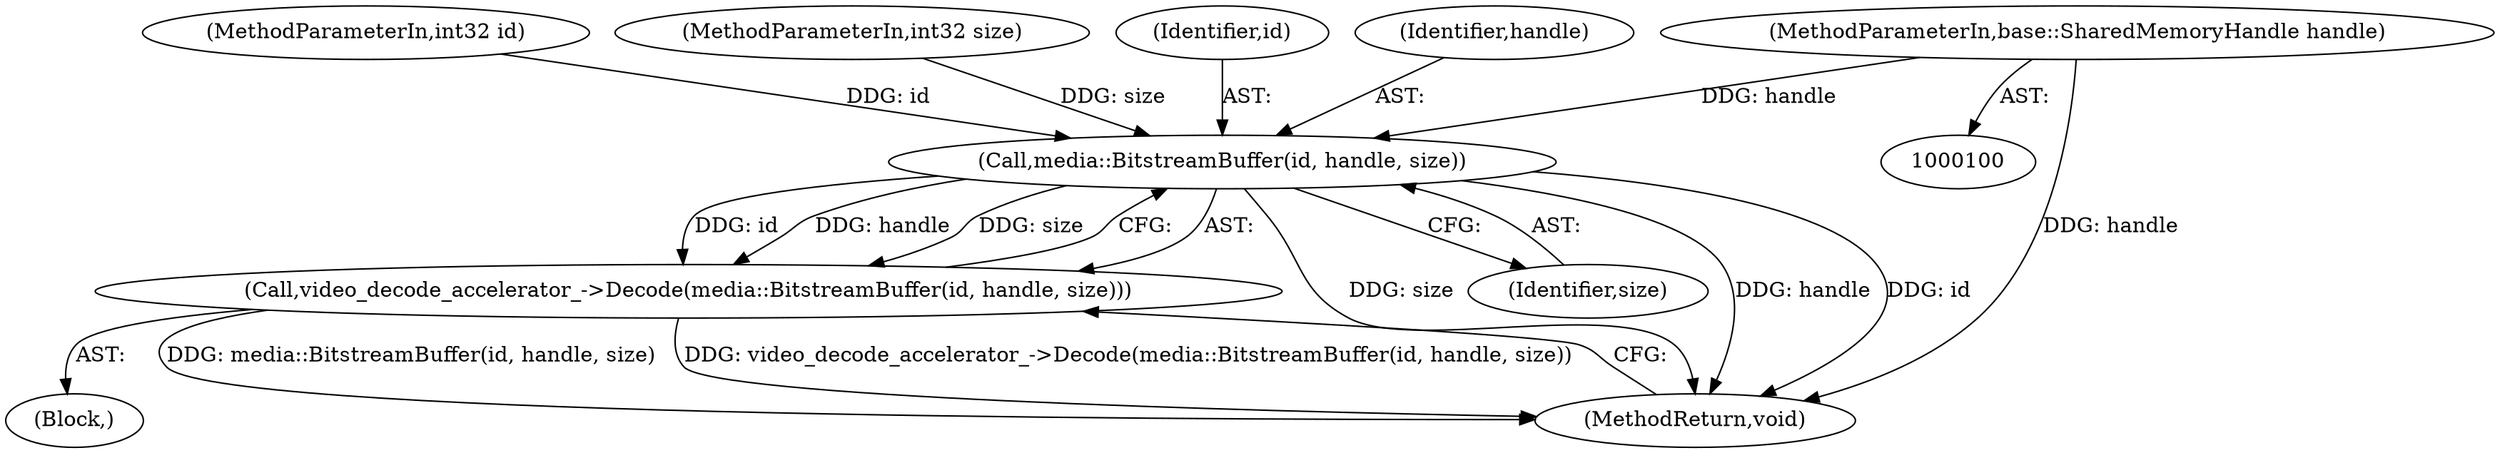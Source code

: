 digraph "1_Chrome_0ab5fab4939150bd0f30ada8a4bf6eb0f69d66c1_1@del" {
"1000101" [label="(MethodParameterIn,base::SharedMemoryHandle handle)"];
"1000108" [label="(Call,media::BitstreamBuffer(id, handle, size))"];
"1000107" [label="(Call,video_decode_accelerator_->Decode(media::BitstreamBuffer(id, handle, size)))"];
"1000102" [label="(MethodParameterIn,int32 id)"];
"1000111" [label="(Identifier,size)"];
"1000107" [label="(Call,video_decode_accelerator_->Decode(media::BitstreamBuffer(id, handle, size)))"];
"1000103" [label="(MethodParameterIn,int32 size)"];
"1000108" [label="(Call,media::BitstreamBuffer(id, handle, size))"];
"1000104" [label="(Block,)"];
"1000109" [label="(Identifier,id)"];
"1000112" [label="(MethodReturn,void)"];
"1000110" [label="(Identifier,handle)"];
"1000101" [label="(MethodParameterIn,base::SharedMemoryHandle handle)"];
"1000101" -> "1000100"  [label="AST: "];
"1000101" -> "1000112"  [label="DDG: handle"];
"1000101" -> "1000108"  [label="DDG: handle"];
"1000108" -> "1000107"  [label="AST: "];
"1000108" -> "1000111"  [label="CFG: "];
"1000109" -> "1000108"  [label="AST: "];
"1000110" -> "1000108"  [label="AST: "];
"1000111" -> "1000108"  [label="AST: "];
"1000107" -> "1000108"  [label="CFG: "];
"1000108" -> "1000112"  [label="DDG: size"];
"1000108" -> "1000112"  [label="DDG: handle"];
"1000108" -> "1000112"  [label="DDG: id"];
"1000108" -> "1000107"  [label="DDG: id"];
"1000108" -> "1000107"  [label="DDG: handle"];
"1000108" -> "1000107"  [label="DDG: size"];
"1000102" -> "1000108"  [label="DDG: id"];
"1000103" -> "1000108"  [label="DDG: size"];
"1000107" -> "1000104"  [label="AST: "];
"1000112" -> "1000107"  [label="CFG: "];
"1000107" -> "1000112"  [label="DDG: media::BitstreamBuffer(id, handle, size)"];
"1000107" -> "1000112"  [label="DDG: video_decode_accelerator_->Decode(media::BitstreamBuffer(id, handle, size))"];
}
